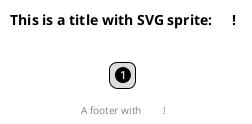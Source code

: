 https://github.com/plantuml/plantuml/issues/2174
@startuml
sprite bs1 <svg viewBox="0 0 16 16">
  <path d="M16 8A8 8 0 1 1 0 8a8 8 0 0 1 16 0M9.283 4.002H7.971L6.072 5.385v1.271l1.834-1.318h.065V12h1.312z"/>
</svg>
title This is a title with SVG sprite: <$bs1>!
footer A footer with <$bs1> !
legend <$bs1>
@enduml

https://github.com/plantuml/plantuml/issues/2174
@startuml
<style>
document {title, footer {LineColor green}}
</style>
sprite bs1 <svg viewBox="0 0 16 16">
  <path d="M16 8A8 8 0 1 1 0 8a8 8 0 0 1 16 0M9.283 4.002H7.971L6.072 5.385v1.271l1.834-1.318h.065V12h1.312z"/>
</svg>
title This is a title with SVG sprite: <$bs1>!
footer A footer with <$bs1> !
legend <$bs1>
@enduml

https://github.com/plantuml/plantuml/issues/2174
@startuml
sprite bs1 <svg viewBox="0 0 16 16">
  <path d="M16 8A8 8 0 1 1 0 8a8 8 0 0 1 16 0M9.283 4.002H7.971L6.072 5.385v1.271l1.834-1.318h.065V12h1.312z"/>
</svg>
legend <$bs1>
:<$bs1>;
-> sprite: <$bs1>;
:a;
-[#red]->sprite: <$bs1>;
:b;
@enduml

https://github.com/plantuml/plantuml/issues/2174
@startuml
sprite bs1 <svg viewBox="0 0 16 16">
  <path d="M16 8A8 8 0 1 1 0 8a8 8 0 0 1 16 0M9.283 4.002H7.971L6.072 5.385v1.271l1.834-1.318h.065V12h1.312z"/>
</svg>

card "<$bs1>" as bs1
card a
card b
bs1 --> a : sprite: <$bs1>
a --> b #red: sprite: <$bs1>

legend <$bs1>
footer 1.2025.2 / %version()
@enduml

https://github.com/plantuml/plantuml/issues/2174
@startuml
sprite bs1 <svg viewBox="0 0 16 16">
  <path d="M16 8A8 8 0 1 1 0 8a8 8 0 0 1 16 0M9.283 4.002H7.971L6.072 5.385v1.271l1.834-1.318h.065V12h1.312z"/>
</svg>

legend
<$bs1>

' Similar to old monochrome sprite
<$bs1{scale=2}>
<$bs1{scale=1,color=red}>
<$bs1,color=red>
<$bs1,color=#f00>

' Similar to Emoji
<#red$bs1>
<#f00$bs1>

endlegend

@enduml

https://developer.mozilla.org/en-US/docs/Web/SVG/Tutorials/SVG_from_scratch/Paths
@startuml
title Test of filling with "fill" without outline
sprite TEST_1 <svg width="190" height="160" >
  <path
    d="M 10 80 C 40 10, 65 10, 95 80 S 150 150, 180 80"
    fill="palegreen" />
</svg>

sprite TEST_2 <svg width="190" height="160" >
  <path
    d="M 10 80 C 40 10, 65 10, 95 80 S 150 150, 180 80"
    fill="palegreen" />
</svg>

sprite TEST_3 <svg width="190" height="160" >
  <path d="M 10 80 Q 95 10 180 80" fill="palegreen" />
</svg>

sprite TEST_4 <svg width="190" height="160" >
  <path
    d="M 10 80 Q 52.5 10, 95 80 T 180 80"
    fill="palegreen" />
</svg>

card "<$TEST_1>"
card "<$TEST_2>"
card "<$TEST_3>"
card "<$TEST_4>"
@enduml